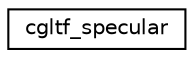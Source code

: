 digraph "Graphical Class Hierarchy"
{
 // LATEX_PDF_SIZE
  edge [fontname="Helvetica",fontsize="10",labelfontname="Helvetica",labelfontsize="10"];
  node [fontname="Helvetica",fontsize="10",shape=record];
  rankdir="LR";
  Node0 [label="cgltf_specular",height=0.2,width=0.4,color="black", fillcolor="white", style="filled",URL="$structcgltf__specular.html",tooltip=" "];
}
